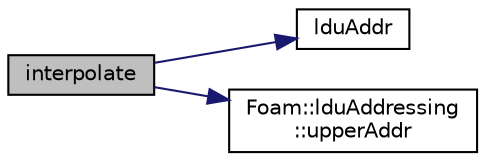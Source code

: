 digraph "interpolate"
{
  bgcolor="transparent";
  edge [fontname="Helvetica",fontsize="10",labelfontname="Helvetica",labelfontsize="10"];
  node [fontname="Helvetica",fontsize="10",shape=record];
  rankdir="LR";
  Node1 [label="interpolate",height=0.2,width=0.4,color="black", fillcolor="grey75", style="filled" fontcolor="black"];
  Node1 -> Node2 [color="midnightblue",fontsize="10",style="solid",fontname="Helvetica"];
  Node2 [label="lduAddr",height=0.2,width=0.4,color="black",URL="$classFoam_1_1fvMesh.html#a2e1e2f693cc07cb41beb690a7cebd5b4",tooltip="Return ldu addressing. "];
  Node1 -> Node3 [color="midnightblue",fontsize="10",style="solid",fontname="Helvetica"];
  Node3 [label="Foam::lduAddressing\l::upperAddr",height=0.2,width=0.4,color="black",URL="$classFoam_1_1lduAddressing.html#ac0baafb7743d958e9e27804c8c53f1b8",tooltip="Return upper addressing. "];
}
